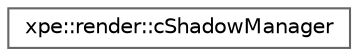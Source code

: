 digraph "Graphical Class Hierarchy"
{
 // LATEX_PDF_SIZE
  bgcolor="transparent";
  edge [fontname=Helvetica,fontsize=10,labelfontname=Helvetica,labelfontsize=10];
  node [fontname=Helvetica,fontsize=10,shape=box,height=0.2,width=0.4];
  rankdir="LR";
  Node0 [id="Node000000",label="xpe::render::cShadowManager",height=0.2,width=0.4,color="grey40", fillcolor="white", style="filled",URL="$classxpe_1_1render_1_1c_shadow_manager.html",tooltip=" "];
}
